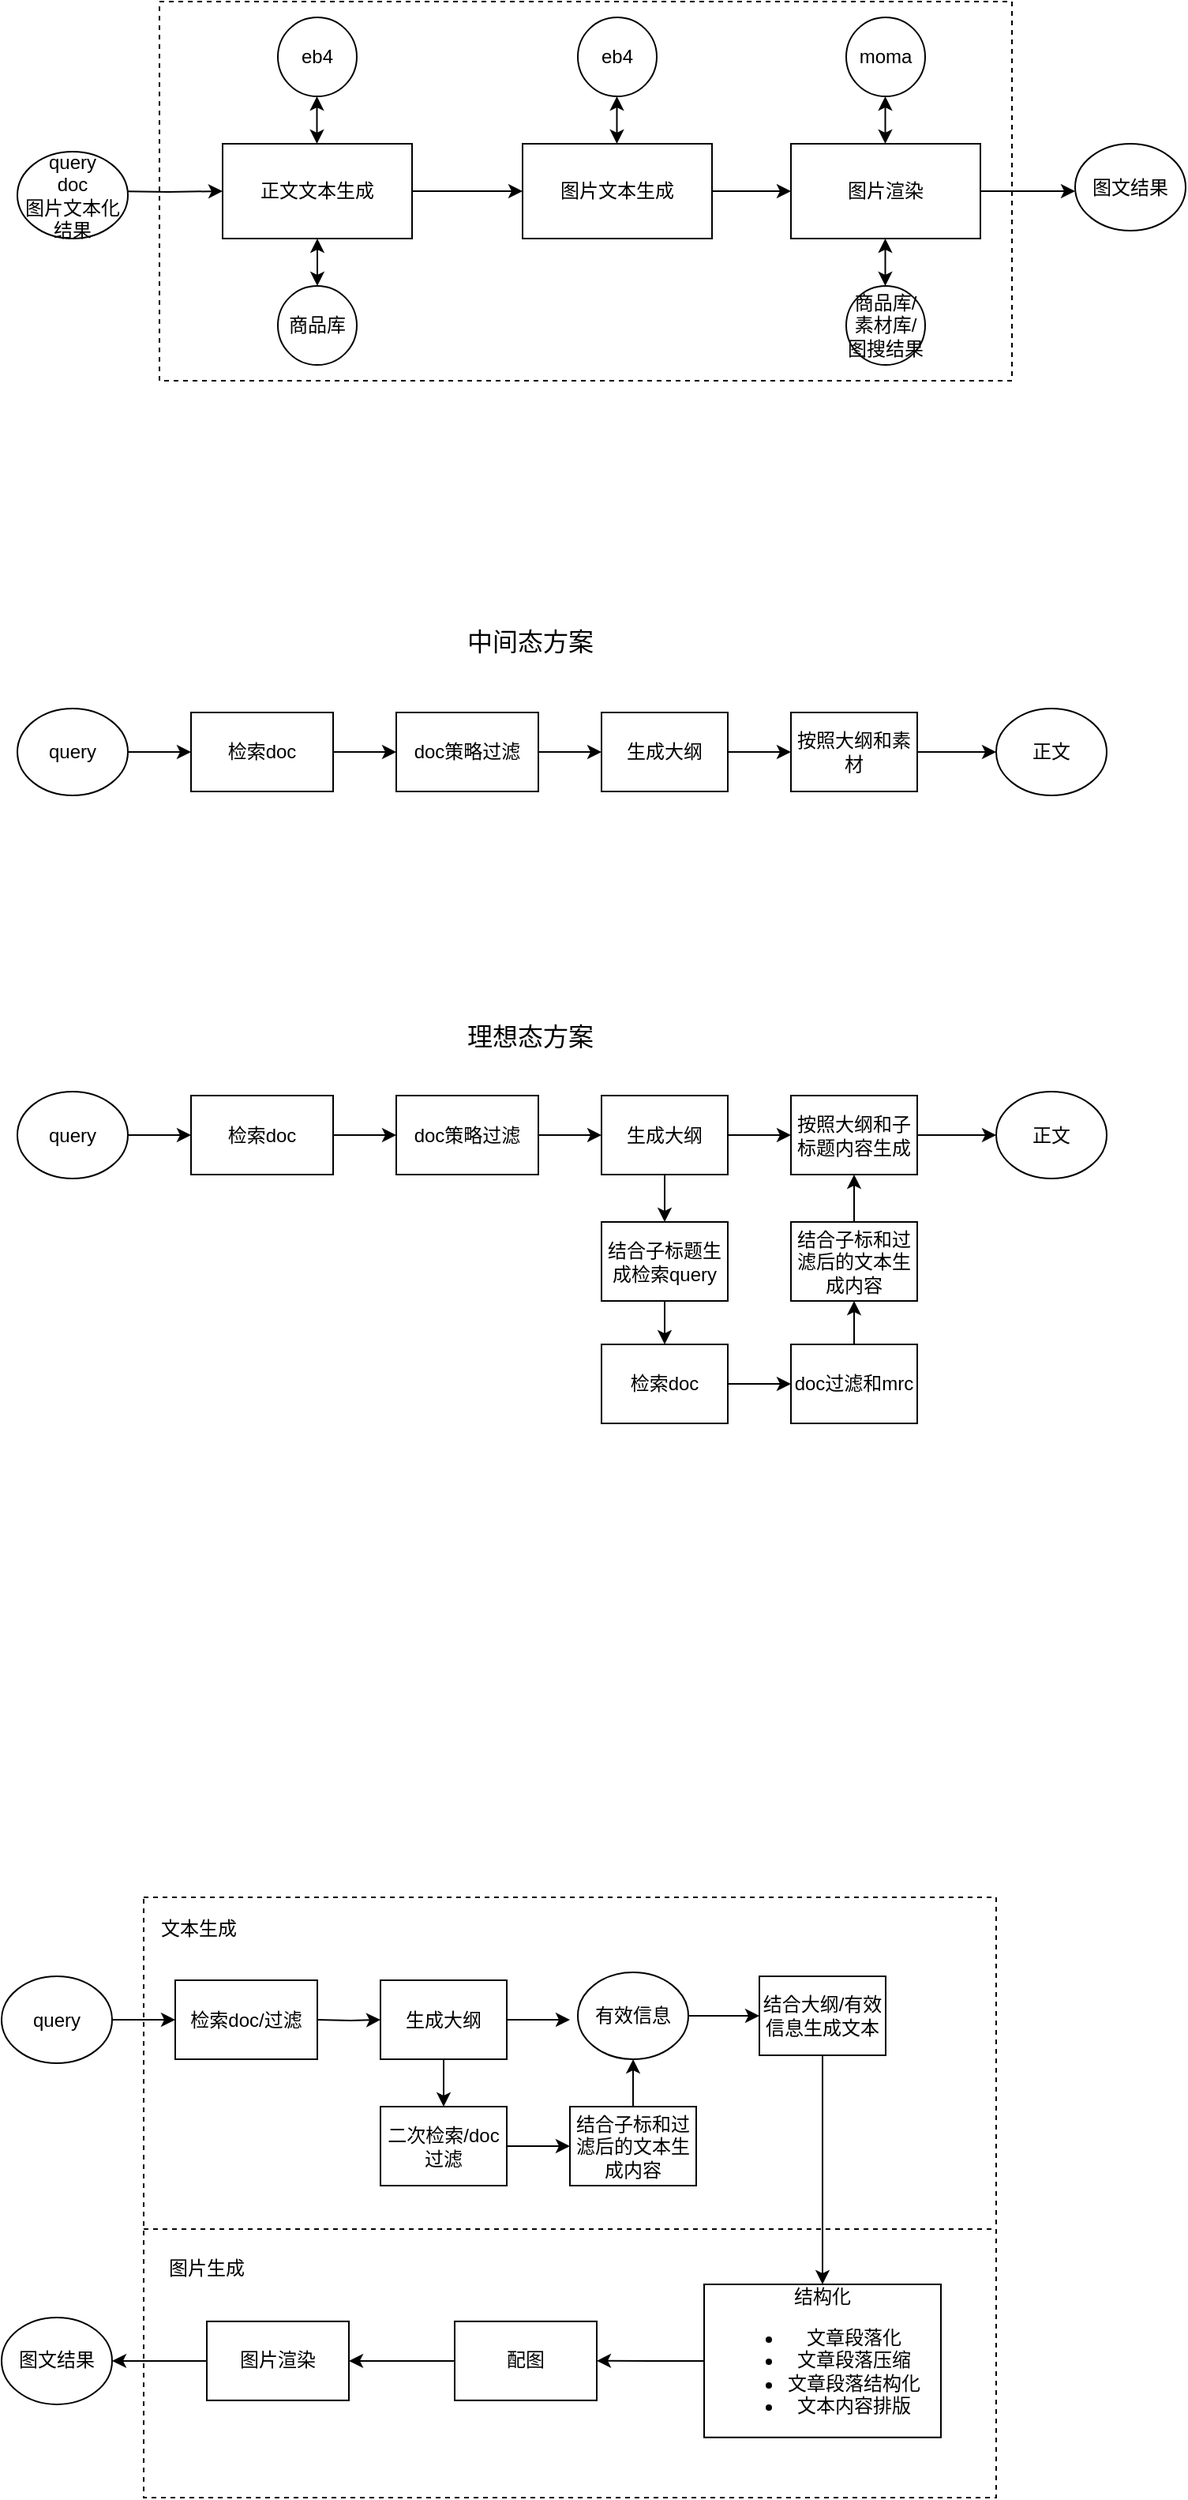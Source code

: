 <mxfile version="24.2.3" type="github">
  <diagram name="第 1 页" id="sWyoC19I4RydiqZFY0lz">
    <mxGraphModel dx="1193" dy="699" grid="1" gridSize="10" guides="1" tooltips="1" connect="1" arrows="1" fold="1" page="1" pageScale="1" pageWidth="1654" pageHeight="2336" math="0" shadow="0">
      <root>
        <mxCell id="0" />
        <mxCell id="1" parent="0" />
        <mxCell id="RMgQnEiYGa_fsWVcSh8y-36" value="" style="rounded=0;whiteSpace=wrap;html=1;dashed=1;" parent="1" vertex="1">
          <mxGeometry x="390" y="1430" width="540" height="380" as="geometry" />
        </mxCell>
        <mxCell id="mlmCI0FPLl2TW3I2DfcZ-27" value="" style="rounded=0;whiteSpace=wrap;html=1;dashed=1;" parent="1" vertex="1">
          <mxGeometry x="400" y="230" width="540" height="240" as="geometry" />
        </mxCell>
        <mxCell id="mlmCI0FPLl2TW3I2DfcZ-1" value="商品库" style="ellipse;whiteSpace=wrap;html=1;aspect=fixed;" parent="1" vertex="1">
          <mxGeometry x="475" y="410" width="50" height="50" as="geometry" />
        </mxCell>
        <mxCell id="mlmCI0FPLl2TW3I2DfcZ-4" value="" style="edgeStyle=orthogonalEdgeStyle;rounded=0;orthogonalLoop=1;jettySize=auto;html=1;" parent="1" target="mlmCI0FPLl2TW3I2DfcZ-3" edge="1">
          <mxGeometry relative="1" as="geometry">
            <mxPoint x="370" y="350" as="sourcePoint" />
          </mxGeometry>
        </mxCell>
        <mxCell id="mlmCI0FPLl2TW3I2DfcZ-7" value="" style="edgeStyle=orthogonalEdgeStyle;rounded=0;orthogonalLoop=1;jettySize=auto;html=1;" parent="1" source="mlmCI0FPLl2TW3I2DfcZ-3" target="mlmCI0FPLl2TW3I2DfcZ-5" edge="1">
          <mxGeometry relative="1" as="geometry" />
        </mxCell>
        <mxCell id="mlmCI0FPLl2TW3I2DfcZ-3" value="正文文本生成" style="rounded=0;whiteSpace=wrap;html=1;" parent="1" vertex="1">
          <mxGeometry x="440" y="320" width="120" height="60" as="geometry" />
        </mxCell>
        <mxCell id="mlmCI0FPLl2TW3I2DfcZ-8" value="" style="edgeStyle=orthogonalEdgeStyle;rounded=0;orthogonalLoop=1;jettySize=auto;html=1;" parent="1" source="mlmCI0FPLl2TW3I2DfcZ-5" target="mlmCI0FPLl2TW3I2DfcZ-6" edge="1">
          <mxGeometry relative="1" as="geometry" />
        </mxCell>
        <mxCell id="mlmCI0FPLl2TW3I2DfcZ-5" value="图片文本生成" style="rounded=0;whiteSpace=wrap;html=1;" parent="1" vertex="1">
          <mxGeometry x="630" y="320" width="120" height="60" as="geometry" />
        </mxCell>
        <mxCell id="mlmCI0FPLl2TW3I2DfcZ-22" value="" style="edgeStyle=orthogonalEdgeStyle;rounded=0;orthogonalLoop=1;jettySize=auto;html=1;" parent="1" source="mlmCI0FPLl2TW3I2DfcZ-6" edge="1">
          <mxGeometry relative="1" as="geometry">
            <mxPoint x="980" y="350" as="targetPoint" />
          </mxGeometry>
        </mxCell>
        <mxCell id="mlmCI0FPLl2TW3I2DfcZ-6" value="图片渲染" style="rounded=0;whiteSpace=wrap;html=1;" parent="1" vertex="1">
          <mxGeometry x="800" y="320" width="120" height="60" as="geometry" />
        </mxCell>
        <mxCell id="mlmCI0FPLl2TW3I2DfcZ-9" value="eb4" style="ellipse;whiteSpace=wrap;html=1;aspect=fixed;" parent="1" vertex="1">
          <mxGeometry x="475" y="240" width="50" height="50" as="geometry" />
        </mxCell>
        <mxCell id="mlmCI0FPLl2TW3I2DfcZ-11" value="eb4" style="ellipse;whiteSpace=wrap;html=1;aspect=fixed;" parent="1" vertex="1">
          <mxGeometry x="665" y="240" width="50" height="50" as="geometry" />
        </mxCell>
        <mxCell id="mlmCI0FPLl2TW3I2DfcZ-12" value="moma" style="ellipse;whiteSpace=wrap;html=1;aspect=fixed;" parent="1" vertex="1">
          <mxGeometry x="835" y="240" width="50" height="50" as="geometry" />
        </mxCell>
        <mxCell id="mlmCI0FPLl2TW3I2DfcZ-14" value="商品库/素材库/&lt;br&gt;图搜结果" style="ellipse;whiteSpace=wrap;html=1;aspect=fixed;" parent="1" vertex="1">
          <mxGeometry x="835" y="410" width="50" height="50" as="geometry" />
        </mxCell>
        <mxCell id="mlmCI0FPLl2TW3I2DfcZ-16" value="" style="endArrow=classic;startArrow=classic;html=1;rounded=0;entryX=0.5;entryY=1;entryDx=0;entryDy=0;exitX=0.5;exitY=0;exitDx=0;exitDy=0;" parent="1" source="mlmCI0FPLl2TW3I2DfcZ-1" target="mlmCI0FPLl2TW3I2DfcZ-3" edge="1">
          <mxGeometry width="50" height="50" relative="1" as="geometry">
            <mxPoint x="700" y="430" as="sourcePoint" />
            <mxPoint x="750" y="380" as="targetPoint" />
          </mxGeometry>
        </mxCell>
        <mxCell id="mlmCI0FPLl2TW3I2DfcZ-17" value="" style="endArrow=classic;startArrow=classic;html=1;rounded=0;entryX=0.5;entryY=1;entryDx=0;entryDy=0;exitX=0.5;exitY=0;exitDx=0;exitDy=0;" parent="1" edge="1">
          <mxGeometry width="50" height="50" relative="1" as="geometry">
            <mxPoint x="499.75" y="320" as="sourcePoint" />
            <mxPoint x="499.75" y="290" as="targetPoint" />
          </mxGeometry>
        </mxCell>
        <mxCell id="mlmCI0FPLl2TW3I2DfcZ-18" value="" style="endArrow=classic;startArrow=classic;html=1;rounded=0;entryX=0.5;entryY=1;entryDx=0;entryDy=0;exitX=0.5;exitY=0;exitDx=0;exitDy=0;" parent="1" edge="1">
          <mxGeometry width="50" height="50" relative="1" as="geometry">
            <mxPoint x="689.75" y="320" as="sourcePoint" />
            <mxPoint x="689.75" y="290" as="targetPoint" />
          </mxGeometry>
        </mxCell>
        <mxCell id="mlmCI0FPLl2TW3I2DfcZ-19" value="" style="endArrow=classic;startArrow=classic;html=1;rounded=0;entryX=0.5;entryY=1;entryDx=0;entryDy=0;exitX=0.5;exitY=0;exitDx=0;exitDy=0;" parent="1" edge="1">
          <mxGeometry width="50" height="50" relative="1" as="geometry">
            <mxPoint x="859.75" y="320" as="sourcePoint" />
            <mxPoint x="859.75" y="290" as="targetPoint" />
          </mxGeometry>
        </mxCell>
        <mxCell id="mlmCI0FPLl2TW3I2DfcZ-20" value="" style="endArrow=classic;startArrow=classic;html=1;rounded=0;entryX=0.5;entryY=1;entryDx=0;entryDy=0;exitX=0.5;exitY=0;exitDx=0;exitDy=0;" parent="1" edge="1">
          <mxGeometry width="50" height="50" relative="1" as="geometry">
            <mxPoint x="859.75" y="410" as="sourcePoint" />
            <mxPoint x="859.75" y="380" as="targetPoint" />
          </mxGeometry>
        </mxCell>
        <mxCell id="mlmCI0FPLl2TW3I2DfcZ-23" value="query&lt;br&gt;doc&lt;br&gt;图片文本化结果" style="ellipse;whiteSpace=wrap;html=1;" parent="1" vertex="1">
          <mxGeometry x="310" y="325" width="70" height="55" as="geometry" />
        </mxCell>
        <mxCell id="mlmCI0FPLl2TW3I2DfcZ-24" value="图文结果" style="ellipse;whiteSpace=wrap;html=1;" parent="1" vertex="1">
          <mxGeometry x="980" y="320" width="70" height="55" as="geometry" />
        </mxCell>
        <mxCell id="qne7D24VlyjvxlRwsbEC-5" value="" style="edgeStyle=orthogonalEdgeStyle;rounded=0;orthogonalLoop=1;jettySize=auto;html=1;" parent="1" source="qne7D24VlyjvxlRwsbEC-1" target="qne7D24VlyjvxlRwsbEC-3" edge="1">
          <mxGeometry relative="1" as="geometry" />
        </mxCell>
        <mxCell id="qne7D24VlyjvxlRwsbEC-1" value="query" style="ellipse;whiteSpace=wrap;html=1;" parent="1" vertex="1">
          <mxGeometry x="310" y="677.5" width="70" height="55" as="geometry" />
        </mxCell>
        <mxCell id="qne7D24VlyjvxlRwsbEC-7" value="" style="edgeStyle=orthogonalEdgeStyle;rounded=0;orthogonalLoop=1;jettySize=auto;html=1;" parent="1" source="qne7D24VlyjvxlRwsbEC-3" target="qne7D24VlyjvxlRwsbEC-6" edge="1">
          <mxGeometry relative="1" as="geometry" />
        </mxCell>
        <mxCell id="qne7D24VlyjvxlRwsbEC-3" value="检索doc" style="rounded=0;whiteSpace=wrap;html=1;" parent="1" vertex="1">
          <mxGeometry x="420" y="680" width="90" height="50" as="geometry" />
        </mxCell>
        <mxCell id="qne7D24VlyjvxlRwsbEC-9" value="" style="edgeStyle=orthogonalEdgeStyle;rounded=0;orthogonalLoop=1;jettySize=auto;html=1;" parent="1" source="qne7D24VlyjvxlRwsbEC-6" target="qne7D24VlyjvxlRwsbEC-8" edge="1">
          <mxGeometry relative="1" as="geometry" />
        </mxCell>
        <mxCell id="qne7D24VlyjvxlRwsbEC-6" value="doc策略过滤" style="rounded=0;whiteSpace=wrap;html=1;" parent="1" vertex="1">
          <mxGeometry x="550" y="680" width="90" height="50" as="geometry" />
        </mxCell>
        <mxCell id="qne7D24VlyjvxlRwsbEC-14" value="" style="edgeStyle=orthogonalEdgeStyle;rounded=0;orthogonalLoop=1;jettySize=auto;html=1;" parent="1" source="qne7D24VlyjvxlRwsbEC-8" target="qne7D24VlyjvxlRwsbEC-12" edge="1">
          <mxGeometry relative="1" as="geometry" />
        </mxCell>
        <mxCell id="qne7D24VlyjvxlRwsbEC-8" value="生成大纲" style="rounded=0;whiteSpace=wrap;html=1;" parent="1" vertex="1">
          <mxGeometry x="680" y="680" width="80" height="50" as="geometry" />
        </mxCell>
        <mxCell id="qne7D24VlyjvxlRwsbEC-16" value="" style="edgeStyle=orthogonalEdgeStyle;rounded=0;orthogonalLoop=1;jettySize=auto;html=1;" parent="1" source="qne7D24VlyjvxlRwsbEC-12" target="qne7D24VlyjvxlRwsbEC-15" edge="1">
          <mxGeometry relative="1" as="geometry" />
        </mxCell>
        <mxCell id="qne7D24VlyjvxlRwsbEC-12" value="按照大纲和素材" style="rounded=0;whiteSpace=wrap;html=1;" parent="1" vertex="1">
          <mxGeometry x="800" y="680" width="80" height="50" as="geometry" />
        </mxCell>
        <mxCell id="qne7D24VlyjvxlRwsbEC-15" value="正文" style="ellipse;whiteSpace=wrap;html=1;" parent="1" vertex="1">
          <mxGeometry x="930" y="677.5" width="70" height="55" as="geometry" />
        </mxCell>
        <mxCell id="qne7D24VlyjvxlRwsbEC-17" value="&lt;font style=&quot;font-size: 16px;&quot;&gt;中间态方案&lt;/font&gt;" style="text;html=1;align=center;verticalAlign=middle;whiteSpace=wrap;rounded=0;" parent="1" vertex="1">
          <mxGeometry x="580" y="620" width="110" height="30" as="geometry" />
        </mxCell>
        <mxCell id="qne7D24VlyjvxlRwsbEC-19" value="&lt;span style=&quot;font-size: 16px;&quot;&gt;理想态方案&lt;/span&gt;" style="text;html=1;align=center;verticalAlign=middle;whiteSpace=wrap;rounded=0;" parent="1" vertex="1">
          <mxGeometry x="580" y="870" width="110" height="30" as="geometry" />
        </mxCell>
        <mxCell id="qne7D24VlyjvxlRwsbEC-23" value="" style="edgeStyle=orthogonalEdgeStyle;rounded=0;orthogonalLoop=1;jettySize=auto;html=1;" parent="1" source="qne7D24VlyjvxlRwsbEC-24" target="qne7D24VlyjvxlRwsbEC-26" edge="1">
          <mxGeometry relative="1" as="geometry" />
        </mxCell>
        <mxCell id="qne7D24VlyjvxlRwsbEC-24" value="query" style="ellipse;whiteSpace=wrap;html=1;" parent="1" vertex="1">
          <mxGeometry x="310" y="920" width="70" height="55" as="geometry" />
        </mxCell>
        <mxCell id="qne7D24VlyjvxlRwsbEC-25" value="" style="edgeStyle=orthogonalEdgeStyle;rounded=0;orthogonalLoop=1;jettySize=auto;html=1;" parent="1" source="qne7D24VlyjvxlRwsbEC-26" target="qne7D24VlyjvxlRwsbEC-28" edge="1">
          <mxGeometry relative="1" as="geometry" />
        </mxCell>
        <mxCell id="qne7D24VlyjvxlRwsbEC-26" value="检索doc" style="rounded=0;whiteSpace=wrap;html=1;" parent="1" vertex="1">
          <mxGeometry x="420" y="922.5" width="90" height="50" as="geometry" />
        </mxCell>
        <mxCell id="qne7D24VlyjvxlRwsbEC-27" value="" style="edgeStyle=orthogonalEdgeStyle;rounded=0;orthogonalLoop=1;jettySize=auto;html=1;" parent="1" source="qne7D24VlyjvxlRwsbEC-28" target="qne7D24VlyjvxlRwsbEC-31" edge="1">
          <mxGeometry relative="1" as="geometry" />
        </mxCell>
        <mxCell id="qne7D24VlyjvxlRwsbEC-28" value="doc策略过滤" style="rounded=0;whiteSpace=wrap;html=1;" parent="1" vertex="1">
          <mxGeometry x="550" y="922.5" width="90" height="50" as="geometry" />
        </mxCell>
        <mxCell id="qne7D24VlyjvxlRwsbEC-29" value="" style="edgeStyle=orthogonalEdgeStyle;rounded=0;orthogonalLoop=1;jettySize=auto;html=1;" parent="1" source="qne7D24VlyjvxlRwsbEC-31" target="qne7D24VlyjvxlRwsbEC-33" edge="1">
          <mxGeometry relative="1" as="geometry" />
        </mxCell>
        <mxCell id="qne7D24VlyjvxlRwsbEC-30" value="" style="edgeStyle=orthogonalEdgeStyle;rounded=0;orthogonalLoop=1;jettySize=auto;html=1;" parent="1" source="qne7D24VlyjvxlRwsbEC-31" target="qne7D24VlyjvxlRwsbEC-35" edge="1">
          <mxGeometry relative="1" as="geometry" />
        </mxCell>
        <mxCell id="qne7D24VlyjvxlRwsbEC-31" value="生成大纲" style="rounded=0;whiteSpace=wrap;html=1;" parent="1" vertex="1">
          <mxGeometry x="680" y="922.5" width="80" height="50" as="geometry" />
        </mxCell>
        <mxCell id="qne7D24VlyjvxlRwsbEC-38" value="" style="edgeStyle=orthogonalEdgeStyle;rounded=0;orthogonalLoop=1;jettySize=auto;html=1;" parent="1" source="qne7D24VlyjvxlRwsbEC-33" target="qne7D24VlyjvxlRwsbEC-37" edge="1">
          <mxGeometry relative="1" as="geometry" />
        </mxCell>
        <mxCell id="qne7D24VlyjvxlRwsbEC-33" value="结合子标题生成检索query" style="rounded=0;whiteSpace=wrap;html=1;" parent="1" vertex="1">
          <mxGeometry x="680" y="1002.5" width="80" height="50" as="geometry" />
        </mxCell>
        <mxCell id="qne7D24VlyjvxlRwsbEC-34" value="" style="edgeStyle=orthogonalEdgeStyle;rounded=0;orthogonalLoop=1;jettySize=auto;html=1;" parent="1" source="qne7D24VlyjvxlRwsbEC-35" target="qne7D24VlyjvxlRwsbEC-36" edge="1">
          <mxGeometry relative="1" as="geometry" />
        </mxCell>
        <mxCell id="qne7D24VlyjvxlRwsbEC-35" value="按照大纲和子标题内容生成" style="rounded=0;whiteSpace=wrap;html=1;" parent="1" vertex="1">
          <mxGeometry x="800" y="922.5" width="80" height="50" as="geometry" />
        </mxCell>
        <mxCell id="qne7D24VlyjvxlRwsbEC-36" value="正文" style="ellipse;whiteSpace=wrap;html=1;" parent="1" vertex="1">
          <mxGeometry x="930" y="920" width="70" height="55" as="geometry" />
        </mxCell>
        <mxCell id="qne7D24VlyjvxlRwsbEC-42" value="" style="edgeStyle=orthogonalEdgeStyle;rounded=0;orthogonalLoop=1;jettySize=auto;html=1;" parent="1" source="qne7D24VlyjvxlRwsbEC-37" target="qne7D24VlyjvxlRwsbEC-41" edge="1">
          <mxGeometry relative="1" as="geometry" />
        </mxCell>
        <mxCell id="qne7D24VlyjvxlRwsbEC-37" value="检索doc" style="rounded=0;whiteSpace=wrap;html=1;" parent="1" vertex="1">
          <mxGeometry x="680" y="1080" width="80" height="50" as="geometry" />
        </mxCell>
        <mxCell id="qne7D24VlyjvxlRwsbEC-44" value="" style="edgeStyle=orthogonalEdgeStyle;rounded=0;orthogonalLoop=1;jettySize=auto;html=1;" parent="1" source="qne7D24VlyjvxlRwsbEC-41" target="qne7D24VlyjvxlRwsbEC-43" edge="1">
          <mxGeometry relative="1" as="geometry" />
        </mxCell>
        <mxCell id="qne7D24VlyjvxlRwsbEC-41" value="doc过滤和mrc" style="rounded=0;whiteSpace=wrap;html=1;" parent="1" vertex="1">
          <mxGeometry x="800" y="1080" width="80" height="50" as="geometry" />
        </mxCell>
        <mxCell id="VluOFjkzFAscW_56XuMF-2" value="" style="edgeStyle=orthogonalEdgeStyle;rounded=0;orthogonalLoop=1;jettySize=auto;html=1;" parent="1" source="qne7D24VlyjvxlRwsbEC-43" target="qne7D24VlyjvxlRwsbEC-35" edge="1">
          <mxGeometry relative="1" as="geometry" />
        </mxCell>
        <mxCell id="qne7D24VlyjvxlRwsbEC-43" value="结合子标和过滤后的文本生成内容" style="rounded=0;whiteSpace=wrap;html=1;" parent="1" vertex="1">
          <mxGeometry x="800" y="1002.5" width="80" height="50" as="geometry" />
        </mxCell>
        <mxCell id="RMgQnEiYGa_fsWVcSh8y-2" value="" style="edgeStyle=orthogonalEdgeStyle;rounded=0;orthogonalLoop=1;jettySize=auto;html=1;" parent="1" source="RMgQnEiYGa_fsWVcSh8y-3" target="RMgQnEiYGa_fsWVcSh8y-5" edge="1">
          <mxGeometry relative="1" as="geometry" />
        </mxCell>
        <mxCell id="RMgQnEiYGa_fsWVcSh8y-3" value="query" style="ellipse;whiteSpace=wrap;html=1;" parent="1" vertex="1">
          <mxGeometry x="300" y="1480" width="70" height="55" as="geometry" />
        </mxCell>
        <mxCell id="RMgQnEiYGa_fsWVcSh8y-5" value="检索doc/过滤" style="rounded=0;whiteSpace=wrap;html=1;" parent="1" vertex="1">
          <mxGeometry x="410" y="1482.5" width="90" height="50" as="geometry" />
        </mxCell>
        <mxCell id="RMgQnEiYGa_fsWVcSh8y-6" value="" style="edgeStyle=orthogonalEdgeStyle;rounded=0;orthogonalLoop=1;jettySize=auto;html=1;" parent="1" target="RMgQnEiYGa_fsWVcSh8y-10" edge="1">
          <mxGeometry relative="1" as="geometry">
            <mxPoint x="500" y="1507.5" as="sourcePoint" />
          </mxGeometry>
        </mxCell>
        <mxCell id="RMgQnEiYGa_fsWVcSh8y-8" value="" style="edgeStyle=orthogonalEdgeStyle;rounded=0;orthogonalLoop=1;jettySize=auto;html=1;" parent="1" source="RMgQnEiYGa_fsWVcSh8y-10" target="RMgQnEiYGa_fsWVcSh8y-12" edge="1">
          <mxGeometry relative="1" as="geometry" />
        </mxCell>
        <mxCell id="RMgQnEiYGa_fsWVcSh8y-9" value="" style="edgeStyle=orthogonalEdgeStyle;rounded=0;orthogonalLoop=1;jettySize=auto;html=1;" parent="1" source="RMgQnEiYGa_fsWVcSh8y-10" edge="1">
          <mxGeometry relative="1" as="geometry">
            <mxPoint x="660" y="1507.5" as="targetPoint" />
          </mxGeometry>
        </mxCell>
        <mxCell id="RMgQnEiYGa_fsWVcSh8y-10" value="生成大纲" style="rounded=0;whiteSpace=wrap;html=1;" parent="1" vertex="1">
          <mxGeometry x="540" y="1482.5" width="80" height="50" as="geometry" />
        </mxCell>
        <mxCell id="RMgQnEiYGa_fsWVcSh8y-23" value="" style="edgeStyle=orthogonalEdgeStyle;rounded=0;orthogonalLoop=1;jettySize=auto;html=1;" parent="1" source="RMgQnEiYGa_fsWVcSh8y-12" target="RMgQnEiYGa_fsWVcSh8y-21" edge="1">
          <mxGeometry relative="1" as="geometry" />
        </mxCell>
        <mxCell id="RMgQnEiYGa_fsWVcSh8y-12" value="二次检索/doc过滤" style="rounded=0;whiteSpace=wrap;html=1;" parent="1" vertex="1">
          <mxGeometry x="540" y="1562.5" width="80" height="50" as="geometry" />
        </mxCell>
        <mxCell id="RMgQnEiYGa_fsWVcSh8y-25" value="" style="edgeStyle=orthogonalEdgeStyle;rounded=0;orthogonalLoop=1;jettySize=auto;html=1;" parent="1" source="RMgQnEiYGa_fsWVcSh8y-15" target="RMgQnEiYGa_fsWVcSh8y-24" edge="1">
          <mxGeometry relative="1" as="geometry" />
        </mxCell>
        <mxCell id="RMgQnEiYGa_fsWVcSh8y-15" value="有效信息" style="ellipse;whiteSpace=wrap;html=1;" parent="1" vertex="1">
          <mxGeometry x="665" y="1477.5" width="70" height="55" as="geometry" />
        </mxCell>
        <mxCell id="RMgQnEiYGa_fsWVcSh8y-20" value="" style="edgeStyle=orthogonalEdgeStyle;rounded=0;orthogonalLoop=1;jettySize=auto;html=1;" parent="1" source="RMgQnEiYGa_fsWVcSh8y-21" edge="1">
          <mxGeometry relative="1" as="geometry">
            <mxPoint x="700.048" y="1532.5" as="targetPoint" />
          </mxGeometry>
        </mxCell>
        <mxCell id="RMgQnEiYGa_fsWVcSh8y-21" value="结合子标和过滤后的文本生成内容" style="rounded=0;whiteSpace=wrap;html=1;" parent="1" vertex="1">
          <mxGeometry x="660" y="1562.5" width="80" height="50" as="geometry" />
        </mxCell>
        <mxCell id="RMgQnEiYGa_fsWVcSh8y-32" value="" style="edgeStyle=orthogonalEdgeStyle;rounded=0;orthogonalLoop=1;jettySize=auto;html=1;" parent="1" source="RMgQnEiYGa_fsWVcSh8y-24" target="RMgQnEiYGa_fsWVcSh8y-26" edge="1">
          <mxGeometry relative="1" as="geometry" />
        </mxCell>
        <mxCell id="RMgQnEiYGa_fsWVcSh8y-24" value="结合大纲/有效信息生成文本" style="rounded=0;whiteSpace=wrap;html=1;" parent="1" vertex="1">
          <mxGeometry x="780" y="1480" width="80" height="50" as="geometry" />
        </mxCell>
        <mxCell id="RMgQnEiYGa_fsWVcSh8y-28" value="" style="edgeStyle=orthogonalEdgeStyle;rounded=0;orthogonalLoop=1;jettySize=auto;html=1;" parent="1" source="RMgQnEiYGa_fsWVcSh8y-26" target="RMgQnEiYGa_fsWVcSh8y-27" edge="1">
          <mxGeometry relative="1" as="geometry" />
        </mxCell>
        <mxCell id="RMgQnEiYGa_fsWVcSh8y-26" value="结构化&lt;div&gt;&lt;ul&gt;&lt;li&gt;文章段落化&lt;/li&gt;&lt;li&gt;文章段落压缩&lt;/li&gt;&lt;li&gt;文章段落结构化&lt;/li&gt;&lt;li&gt;文本内容排版&lt;/li&gt;&lt;/ul&gt;&lt;/div&gt;" style="rounded=0;whiteSpace=wrap;html=1;align=center;" parent="1" vertex="1">
          <mxGeometry x="745" y="1675" width="150" height="96.88" as="geometry" />
        </mxCell>
        <mxCell id="RMgQnEiYGa_fsWVcSh8y-30" value="" style="edgeStyle=orthogonalEdgeStyle;rounded=0;orthogonalLoop=1;jettySize=auto;html=1;" parent="1" source="RMgQnEiYGa_fsWVcSh8y-27" target="RMgQnEiYGa_fsWVcSh8y-29" edge="1">
          <mxGeometry relative="1" as="geometry" />
        </mxCell>
        <mxCell id="RMgQnEiYGa_fsWVcSh8y-27" value="配图" style="rounded=0;whiteSpace=wrap;html=1;" parent="1" vertex="1">
          <mxGeometry x="587" y="1698.44" width="90" height="50" as="geometry" />
        </mxCell>
        <mxCell id="RMgQnEiYGa_fsWVcSh8y-35" value="" style="edgeStyle=orthogonalEdgeStyle;rounded=0;orthogonalLoop=1;jettySize=auto;html=1;" parent="1" source="RMgQnEiYGa_fsWVcSh8y-29" target="RMgQnEiYGa_fsWVcSh8y-34" edge="1">
          <mxGeometry relative="1" as="geometry" />
        </mxCell>
        <mxCell id="RMgQnEiYGa_fsWVcSh8y-29" value="图片渲染" style="rounded=0;whiteSpace=wrap;html=1;" parent="1" vertex="1">
          <mxGeometry x="430" y="1698.44" width="90" height="50" as="geometry" />
        </mxCell>
        <mxCell id="RMgQnEiYGa_fsWVcSh8y-34" value="图文结果" style="ellipse;whiteSpace=wrap;html=1;" parent="1" vertex="1">
          <mxGeometry x="300" y="1695.94" width="70" height="55" as="geometry" />
        </mxCell>
        <mxCell id="RMgQnEiYGa_fsWVcSh8y-38" value="" style="endArrow=none;dashed=1;html=1;rounded=0;" parent="1" edge="1">
          <mxGeometry width="50" height="50" relative="1" as="geometry">
            <mxPoint x="390" y="1640" as="sourcePoint" />
            <mxPoint x="930" y="1640" as="targetPoint" />
          </mxGeometry>
        </mxCell>
        <mxCell id="RMgQnEiYGa_fsWVcSh8y-39" value="文本生成" style="text;html=1;align=center;verticalAlign=middle;whiteSpace=wrap;rounded=0;" parent="1" vertex="1">
          <mxGeometry x="380" y="1430" width="90" height="40" as="geometry" />
        </mxCell>
        <mxCell id="RMgQnEiYGa_fsWVcSh8y-40" value="图片生成" style="text;html=1;align=center;verticalAlign=middle;whiteSpace=wrap;rounded=0;" parent="1" vertex="1">
          <mxGeometry x="400" y="1650" width="60" height="30" as="geometry" />
        </mxCell>
      </root>
    </mxGraphModel>
  </diagram>
</mxfile>
